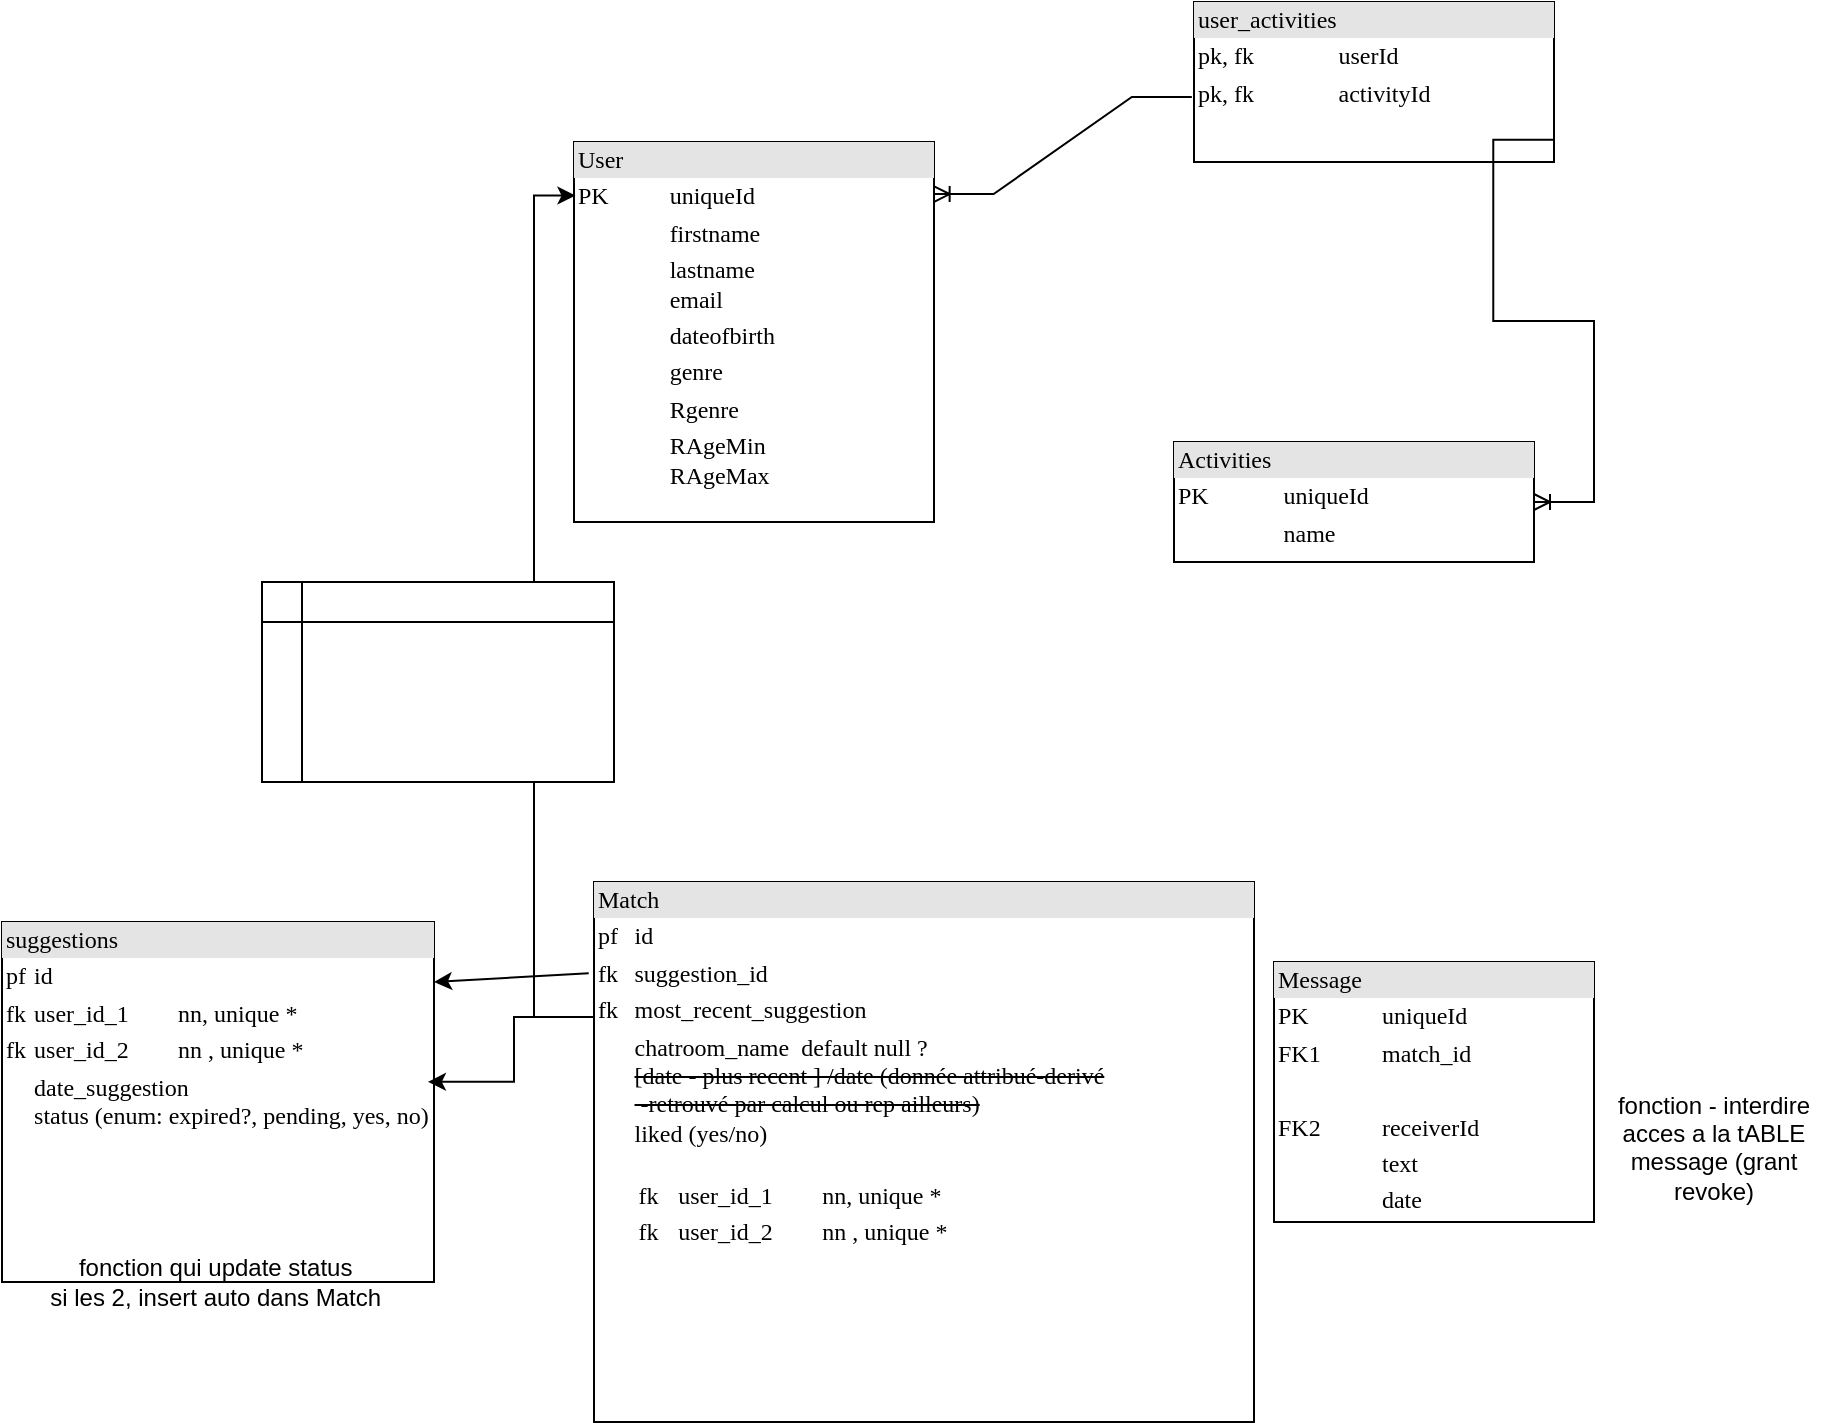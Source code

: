 <mxfile version="24.7.14">
  <diagram name="Page-1" id="JEtf-fFRmJkUxYbN_9pb">
    <mxGraphModel dx="1885" dy="1036" grid="1" gridSize="10" guides="1" tooltips="1" connect="1" arrows="1" fold="1" page="1" pageScale="1" pageWidth="827" pageHeight="1169" math="0" shadow="0">
      <root>
        <mxCell id="0" />
        <mxCell id="1" parent="0" />
        <mxCell id="bMCDLt9_kG6PYNR19zfg-1" value="&lt;div style=&quot;box-sizing:border-box;width:100%;background:#e4e4e4;padding:2px;&quot;&gt;User&lt;/div&gt;&lt;table style=&quot;width:100%;font-size:1em;&quot; cellspacing=&quot;0&quot; cellpadding=&quot;2&quot;&gt;&lt;tbody&gt;&lt;tr&gt;&lt;td&gt;PK&lt;/td&gt;&lt;td&gt;uniqueId&lt;/td&gt;&lt;/tr&gt;&lt;tr&gt;&lt;td&gt;&lt;br&gt;&lt;/td&gt;&lt;td&gt;firstname&lt;br&gt;&lt;/td&gt;&lt;/tr&gt;&lt;tr&gt;&lt;td&gt;&lt;/td&gt;&lt;td&gt;lastname&lt;br&gt;email&lt;/td&gt;&lt;/tr&gt;&lt;tr&gt;&lt;td&gt;&lt;br&gt;&lt;/td&gt;&lt;td&gt;dateofbirth&lt;br&gt;&lt;/td&gt;&lt;/tr&gt;&lt;tr&gt;&lt;td&gt;&lt;br&gt;&lt;/td&gt;&lt;td&gt;genre&lt;br&gt;&lt;/td&gt;&lt;/tr&gt;&lt;tr&gt;&lt;td&gt;&lt;br&gt;&lt;/td&gt;&lt;td&gt;Rgenre&lt;br&gt;&lt;/td&gt;&lt;/tr&gt;&lt;tr&gt;&lt;td&gt;&lt;br&gt;&lt;/td&gt;&lt;td&gt;RAgeMin&lt;br&gt;RAgeMax&lt;br&gt;&lt;br&gt;&lt;/td&gt;&lt;/tr&gt;&lt;tr&gt;&lt;td&gt;&lt;br&gt;&lt;/td&gt;&lt;td&gt;&lt;br&gt;&lt;/td&gt;&lt;/tr&gt;&lt;tr&gt;&lt;td&gt;&lt;br&gt;&lt;/td&gt;&lt;td&gt;&lt;br&gt;&lt;/td&gt;&lt;/tr&gt;&lt;tr&gt;&lt;td&gt;&lt;br&gt;&lt;/td&gt;&lt;td&gt;&lt;br&gt;&lt;/td&gt;&lt;/tr&gt;&lt;tr&gt;&lt;td&gt;&lt;br&gt;&lt;/td&gt;&lt;td&gt;&lt;br&gt;&lt;/td&gt;&lt;/tr&gt;&lt;/tbody&gt;&lt;/table&gt;" style="verticalAlign=top;align=left;overflow=fill;html=1;rounded=0;shadow=0;comic=0;labelBackgroundColor=none;strokeWidth=1;fontFamily=Verdana;fontSize=12" vertex="1" parent="1">
          <mxGeometry x="490" y="140" width="180" height="190" as="geometry" />
        </mxCell>
        <mxCell id="bMCDLt9_kG6PYNR19zfg-2" value="&lt;div style=&quot;box-sizing: border-box ; width: 100% ; background: #e4e4e4 ; padding: 2px&quot;&gt;Message&lt;/div&gt;&lt;table style=&quot;width: 100% ; font-size: 1em&quot; cellspacing=&quot;0&quot; cellpadding=&quot;2&quot;&gt;&lt;tbody&gt;&lt;tr&gt;&lt;td&gt;PK&lt;/td&gt;&lt;td&gt;uniqueId&lt;/td&gt;&lt;/tr&gt;&lt;tr&gt;&lt;td&gt;FK1&lt;/td&gt;&lt;td&gt;match_id&lt;/td&gt;&lt;/tr&gt;&lt;tr&gt;&lt;td&gt;&lt;br&gt;&lt;/td&gt;&lt;td&gt;&lt;br&gt;&lt;/td&gt;&lt;/tr&gt;&lt;tr&gt;&lt;td&gt;FK2&lt;/td&gt;&lt;td&gt;receiverId&lt;/td&gt;&lt;/tr&gt;&lt;tr&gt;&lt;td&gt;&lt;br&gt;&lt;/td&gt;&lt;td&gt;text&lt;/td&gt;&lt;/tr&gt;&lt;tr&gt;&lt;td&gt;&lt;br&gt;&lt;/td&gt;&lt;td&gt;date&lt;/td&gt;&lt;/tr&gt;&lt;/tbody&gt;&lt;/table&gt;" style="verticalAlign=top;align=left;overflow=fill;html=1;rounded=0;shadow=0;comic=0;labelBackgroundColor=none;strokeWidth=1;fontFamily=Verdana;fontSize=12" vertex="1" parent="1">
          <mxGeometry x="840" y="550" width="160" height="130" as="geometry" />
        </mxCell>
        <mxCell id="bMCDLt9_kG6PYNR19zfg-4" value="&lt;div style=&quot;box-sizing:border-box;width:100%;background:#e4e4e4;padding:2px;&quot;&gt;Activities&lt;br&gt;&lt;/div&gt;&lt;table style=&quot;width:100%;font-size:1em;&quot; cellspacing=&quot;0&quot; cellpadding=&quot;2&quot;&gt;&lt;tbody&gt;&lt;tr&gt;&lt;td&gt;PK&lt;/td&gt;&lt;td&gt;uniqueId&lt;/td&gt;&lt;/tr&gt;&lt;tr&gt;&lt;td&gt;&lt;br&gt;&lt;/td&gt;&lt;td&gt;name&lt;br&gt;&lt;/td&gt;&lt;/tr&gt;&lt;tr&gt;&lt;td&gt;&lt;/td&gt;&lt;td&gt;&lt;br&gt;&lt;/td&gt;&lt;/tr&gt;&lt;/tbody&gt;&lt;/table&gt;" style="verticalAlign=top;align=left;overflow=fill;html=1;rounded=0;shadow=0;comic=0;labelBackgroundColor=none;strokeWidth=1;fontFamily=Verdana;fontSize=12" vertex="1" parent="1">
          <mxGeometry x="790" y="290" width="180" height="60" as="geometry" />
        </mxCell>
        <mxCell id="bMCDLt9_kG6PYNR19zfg-5" value="&lt;div style=&quot;box-sizing: border-box ; width: 100% ; background: #e4e4e4 ; padding: 2px&quot;&gt;user_activities&lt;/div&gt;&lt;table style=&quot;width: 100% ; font-size: 1em&quot; cellspacing=&quot;0&quot; cellpadding=&quot;2&quot;&gt;&lt;tbody&gt;&lt;tr&gt;&lt;td&gt;pk, fk&lt;/td&gt;&lt;td&gt;userId&lt;/td&gt;&lt;/tr&gt;&lt;tr&gt;&lt;td&gt;pk, fk&lt;/td&gt;&lt;td&gt;activityId&lt;/td&gt;&lt;/tr&gt;&lt;tr&gt;&lt;td&gt;&lt;br&gt;&lt;/td&gt;&lt;td&gt;&lt;br&gt;&lt;/td&gt;&lt;/tr&gt;&lt;tr&gt;&lt;td&gt;&lt;br&gt;&lt;/td&gt;&lt;td&gt;&lt;br&gt;&lt;/td&gt;&lt;/tr&gt;&lt;tr&gt;&lt;td&gt;&lt;br&gt;&lt;/td&gt;&lt;td&gt;&lt;br&gt;&lt;/td&gt;&lt;/tr&gt;&lt;/tbody&gt;&lt;/table&gt;" style="verticalAlign=top;align=left;overflow=fill;html=1;rounded=0;shadow=0;comic=0;labelBackgroundColor=none;strokeWidth=1;fontFamily=Verdana;fontSize=12" vertex="1" parent="1">
          <mxGeometry x="800" y="70" width="180" height="80" as="geometry" />
        </mxCell>
        <mxCell id="bMCDLt9_kG6PYNR19zfg-6" value="" style="edgeStyle=entityRelationEdgeStyle;fontSize=12;html=1;endArrow=ERoneToMany;rounded=0;entryX=0.999;entryY=0.137;entryDx=0;entryDy=0;entryPerimeter=0;exitX=-0.006;exitY=0.593;exitDx=0;exitDy=0;exitPerimeter=0;" edge="1" parent="1" source="bMCDLt9_kG6PYNR19zfg-5" target="bMCDLt9_kG6PYNR19zfg-1">
          <mxGeometry width="100" height="100" relative="1" as="geometry">
            <mxPoint x="780" y="295" as="sourcePoint" />
            <mxPoint x="690" y="350.0" as="targetPoint" />
          </mxGeometry>
        </mxCell>
        <mxCell id="bMCDLt9_kG6PYNR19zfg-7" value="" style="edgeStyle=entityRelationEdgeStyle;fontSize=12;html=1;endArrow=ERoneToMany;rounded=0;entryX=1;entryY=0.5;entryDx=0;entryDy=0;exitX=0.998;exitY=0.861;exitDx=0;exitDy=0;exitPerimeter=0;" edge="1" parent="1" source="bMCDLt9_kG6PYNR19zfg-5" target="bMCDLt9_kG6PYNR19zfg-4">
          <mxGeometry width="100" height="100" relative="1" as="geometry">
            <mxPoint x="1040" y="160" as="sourcePoint" />
            <mxPoint x="1030" y="320" as="targetPoint" />
            <Array as="points">
              <mxPoint x="1088.56" y="330" />
              <mxPoint x="1010" y="180" />
              <mxPoint x="1080" y="190" />
              <mxPoint x="1000" y="190" />
            </Array>
          </mxGeometry>
        </mxCell>
        <mxCell id="bMCDLt9_kG6PYNR19zfg-9" value="&lt;div style=&quot;box-sizing:border-box;width:100%;background:#e4e4e4;padding:2px;&quot;&gt;Match&lt;br&gt;&lt;/div&gt;&lt;table style=&quot;width:100%;font-size:1em;&quot; cellspacing=&quot;0&quot; cellpadding=&quot;2&quot;&gt;&lt;tbody&gt;&lt;tr&gt;&lt;td&gt;pf&lt;/td&gt;&lt;td&gt;id&lt;/td&gt;&lt;/tr&gt;&lt;tr&gt;&lt;td&gt;fk&lt;/td&gt;&lt;td&gt;suggestion_id&lt;/td&gt;&lt;/tr&gt;&lt;tr&gt;&lt;td&gt;fk&lt;/td&gt;&lt;td&gt;most_recent_suggestion&lt;/td&gt;&lt;/tr&gt;&lt;tr&gt;&lt;td&gt;&lt;br&gt;&lt;/td&gt;&lt;td&gt;chatroom_name&amp;nbsp; default null ?&lt;br&gt;&lt;strike&gt;[date - plus recent ] /date (donnée attribué-derivé&lt;br&gt;&amp;nbsp;-retrouvé par calcul ou rep ailleurs)&lt;/strike&gt;&lt;br&gt;liked (yes/no)&lt;br&gt;&lt;br&gt;&lt;table style=&quot;font-size: 1em; width: 216px;&quot; cellspacing=&quot;0&quot; cellpadding=&quot;2&quot;&gt;&lt;tbody&gt;&lt;tr&gt;&lt;td&gt;fk&lt;/td&gt;&lt;td&gt;user_id_1&lt;span style=&quot;white-space-collapse: preserve;&quot;&gt;&#x9;&lt;/span&gt;nn, unique *&lt;/td&gt;&lt;/tr&gt;&lt;tr&gt;&lt;td&gt;fk&lt;/td&gt;&lt;td&gt;user_id_2&lt;span style=&quot;white-space-collapse: preserve;&quot;&gt;&#x9;&lt;/span&gt;nn , unique *&lt;/td&gt;&lt;/tr&gt;&lt;/tbody&gt;&lt;/table&gt;&lt;/td&gt;&lt;/tr&gt;&lt;tr&gt;&lt;td&gt;&lt;br&gt;&lt;/td&gt;&lt;td&gt;&lt;br&gt;&lt;/td&gt;&lt;/tr&gt;&lt;tr&gt;&lt;td&gt;&lt;br&gt;&lt;/td&gt;&lt;td&gt;&lt;br&gt;&lt;/td&gt;&lt;/tr&gt;&lt;tr&gt;&lt;td&gt;&lt;br&gt;&lt;/td&gt;&lt;td&gt;&lt;br&gt;&lt;/td&gt;&lt;/tr&gt;&lt;tr&gt;&lt;td&gt;&lt;br&gt;&lt;/td&gt;&lt;td&gt;&lt;br&gt;&lt;/td&gt;&lt;/tr&gt;&lt;tr&gt;&lt;td&gt;&lt;/td&gt;&lt;td&gt;&lt;br&gt;&lt;/td&gt;&lt;/tr&gt;&lt;/tbody&gt;&lt;/table&gt;" style="verticalAlign=top;align=left;overflow=fill;html=1;rounded=0;shadow=0;comic=0;labelBackgroundColor=none;strokeWidth=1;fontFamily=Verdana;fontSize=12" vertex="1" parent="1">
          <mxGeometry x="500" y="510" width="330" height="270" as="geometry" />
        </mxCell>
        <mxCell id="bMCDLt9_kG6PYNR19zfg-10" style="edgeStyle=orthogonalEdgeStyle;rounded=0;orthogonalLoop=1;jettySize=auto;html=1;exitX=0;exitY=0.25;exitDx=0;exitDy=0;entryX=0.004;entryY=0.141;entryDx=0;entryDy=0;entryPerimeter=0;" edge="1" parent="1" source="bMCDLt9_kG6PYNR19zfg-9" target="bMCDLt9_kG6PYNR19zfg-1">
          <mxGeometry relative="1" as="geometry" />
        </mxCell>
        <mxCell id="bMCDLt9_kG6PYNR19zfg-13" value="fonction - interdire acces a la tABLE message (grant revoke)&lt;div&gt;&lt;br&gt;&lt;/div&gt;" style="text;html=1;align=center;verticalAlign=middle;whiteSpace=wrap;rounded=0;" vertex="1" parent="1">
          <mxGeometry x="1000" y="580" width="120" height="140" as="geometry" />
        </mxCell>
        <mxCell id="bMCDLt9_kG6PYNR19zfg-14" value="" style="shape=internalStorage;whiteSpace=wrap;html=1;backgroundOutline=1;" vertex="1" parent="1">
          <mxGeometry x="334" y="360" width="176" height="100" as="geometry" />
        </mxCell>
        <mxCell id="bMCDLt9_kG6PYNR19zfg-15" value="&lt;div style=&quot;box-sizing:border-box;width:100%;background:#e4e4e4;padding:2px;&quot;&gt;suggestions&lt;br&gt;&lt;/div&gt;&lt;table style=&quot;width:100%;font-size:1em;&quot; cellspacing=&quot;0&quot; cellpadding=&quot;2&quot;&gt;&lt;tbody&gt;&lt;tr&gt;&lt;td&gt;pf&lt;/td&gt;&lt;td&gt;id&lt;/td&gt;&lt;/tr&gt;&lt;tr&gt;&lt;td&gt;fk&lt;/td&gt;&lt;td&gt;user_id_1&lt;span style=&quot;white-space: pre;&quot;&gt;&#x9;&lt;/span&gt;nn, unique *&lt;/td&gt;&lt;/tr&gt;&lt;tr&gt;&lt;td&gt;fk&lt;/td&gt;&lt;td&gt;user_id_2&lt;span style=&quot;white-space: pre;&quot;&gt;&#x9;&lt;/span&gt;nn , unique *&lt;/td&gt;&lt;/tr&gt;&lt;tr&gt;&lt;td&gt;&lt;/td&gt;&lt;td&gt;date_suggestion&lt;br&gt;status (enum: expired?, pending, yes, no)&lt;/td&gt;&lt;/tr&gt;&lt;tr&gt;&lt;td&gt;&lt;br&gt;&lt;/td&gt;&lt;td&gt;&lt;br&gt;&lt;/td&gt;&lt;/tr&gt;&lt;tr&gt;&lt;td&gt;&lt;br&gt;&lt;/td&gt;&lt;td&gt;&lt;br&gt;&lt;/td&gt;&lt;/tr&gt;&lt;tr&gt;&lt;td&gt;&lt;br&gt;&lt;/td&gt;&lt;td&gt;&lt;br&gt;&lt;/td&gt;&lt;/tr&gt;&lt;tr&gt;&lt;td&gt;&lt;br&gt;&lt;/td&gt;&lt;td&gt;&lt;br&gt;&lt;/td&gt;&lt;/tr&gt;&lt;tr&gt;&lt;td&gt;&lt;/td&gt;&lt;td&gt;&lt;br&gt;&lt;/td&gt;&lt;/tr&gt;&lt;/tbody&gt;&lt;/table&gt;" style="verticalAlign=top;align=left;overflow=fill;html=1;rounded=0;shadow=0;comic=0;labelBackgroundColor=none;strokeWidth=1;fontFamily=Verdana;fontSize=12" vertex="1" parent="1">
          <mxGeometry x="204" y="530" width="216" height="180" as="geometry" />
        </mxCell>
        <mxCell id="bMCDLt9_kG6PYNR19zfg-16" value="" style="endArrow=classic;html=1;rounded=0;exitX=-0.008;exitY=0.169;exitDx=0;exitDy=0;exitPerimeter=0;" edge="1" parent="1" source="bMCDLt9_kG6PYNR19zfg-9">
          <mxGeometry width="50" height="50" relative="1" as="geometry">
            <mxPoint x="470" y="580" as="sourcePoint" />
            <mxPoint x="420" y="560" as="targetPoint" />
          </mxGeometry>
        </mxCell>
        <mxCell id="bMCDLt9_kG6PYNR19zfg-18" style="edgeStyle=orthogonalEdgeStyle;rounded=0;orthogonalLoop=1;jettySize=auto;html=1;exitX=0;exitY=0.25;exitDx=0;exitDy=0;entryX=0.986;entryY=0.444;entryDx=0;entryDy=0;entryPerimeter=0;" edge="1" parent="1" source="bMCDLt9_kG6PYNR19zfg-9" target="bMCDLt9_kG6PYNR19zfg-15">
          <mxGeometry relative="1" as="geometry" />
        </mxCell>
        <mxCell id="bMCDLt9_kG6PYNR19zfg-19" value="fonction qui update status&amp;nbsp;&lt;br&gt;si les 2, insert auto dans Match&amp;nbsp;" style="text;html=1;align=center;verticalAlign=middle;resizable=0;points=[];autosize=1;strokeColor=none;fillColor=none;" vertex="1" parent="1">
          <mxGeometry x="217" y="690" width="190" height="40" as="geometry" />
        </mxCell>
      </root>
    </mxGraphModel>
  </diagram>
</mxfile>
